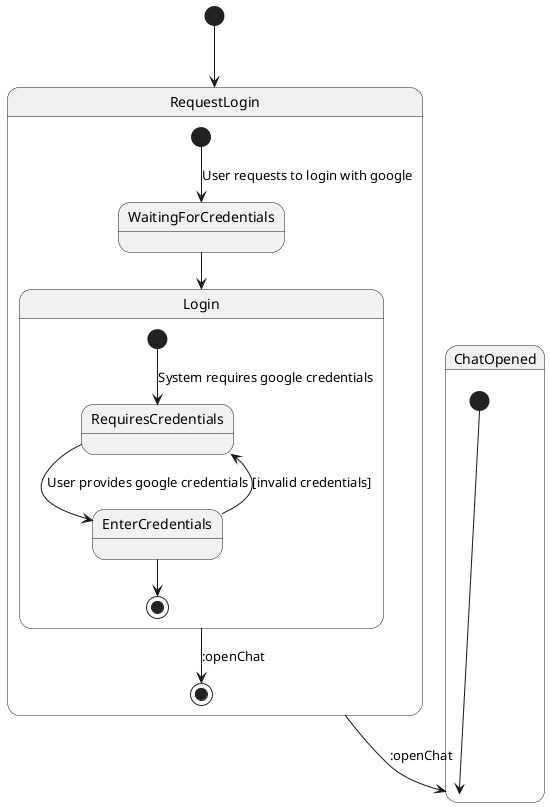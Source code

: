 @startuml Login

[*] --> RequestLogin

state RequestLogin {
    [*] --> WaitingForCredentials : User requests to login with google

    state Login {
        [*] --> RequiresCredentials : System requires google credentials
        RequiresCredentials --> EnterCredentials : User provides google credentials
        EnterCredentials --> [*]
        EnterCredentials --> RequiresCredentials : [invalid credentials]
    }
    
    WaitingForCredentials --> Login
    Login --> [*] : :openChat
}

RequestLogin --> ChatOpened : :openChat

state ChatOpened {
    [*] --> ChatOpened
}

@enduml
